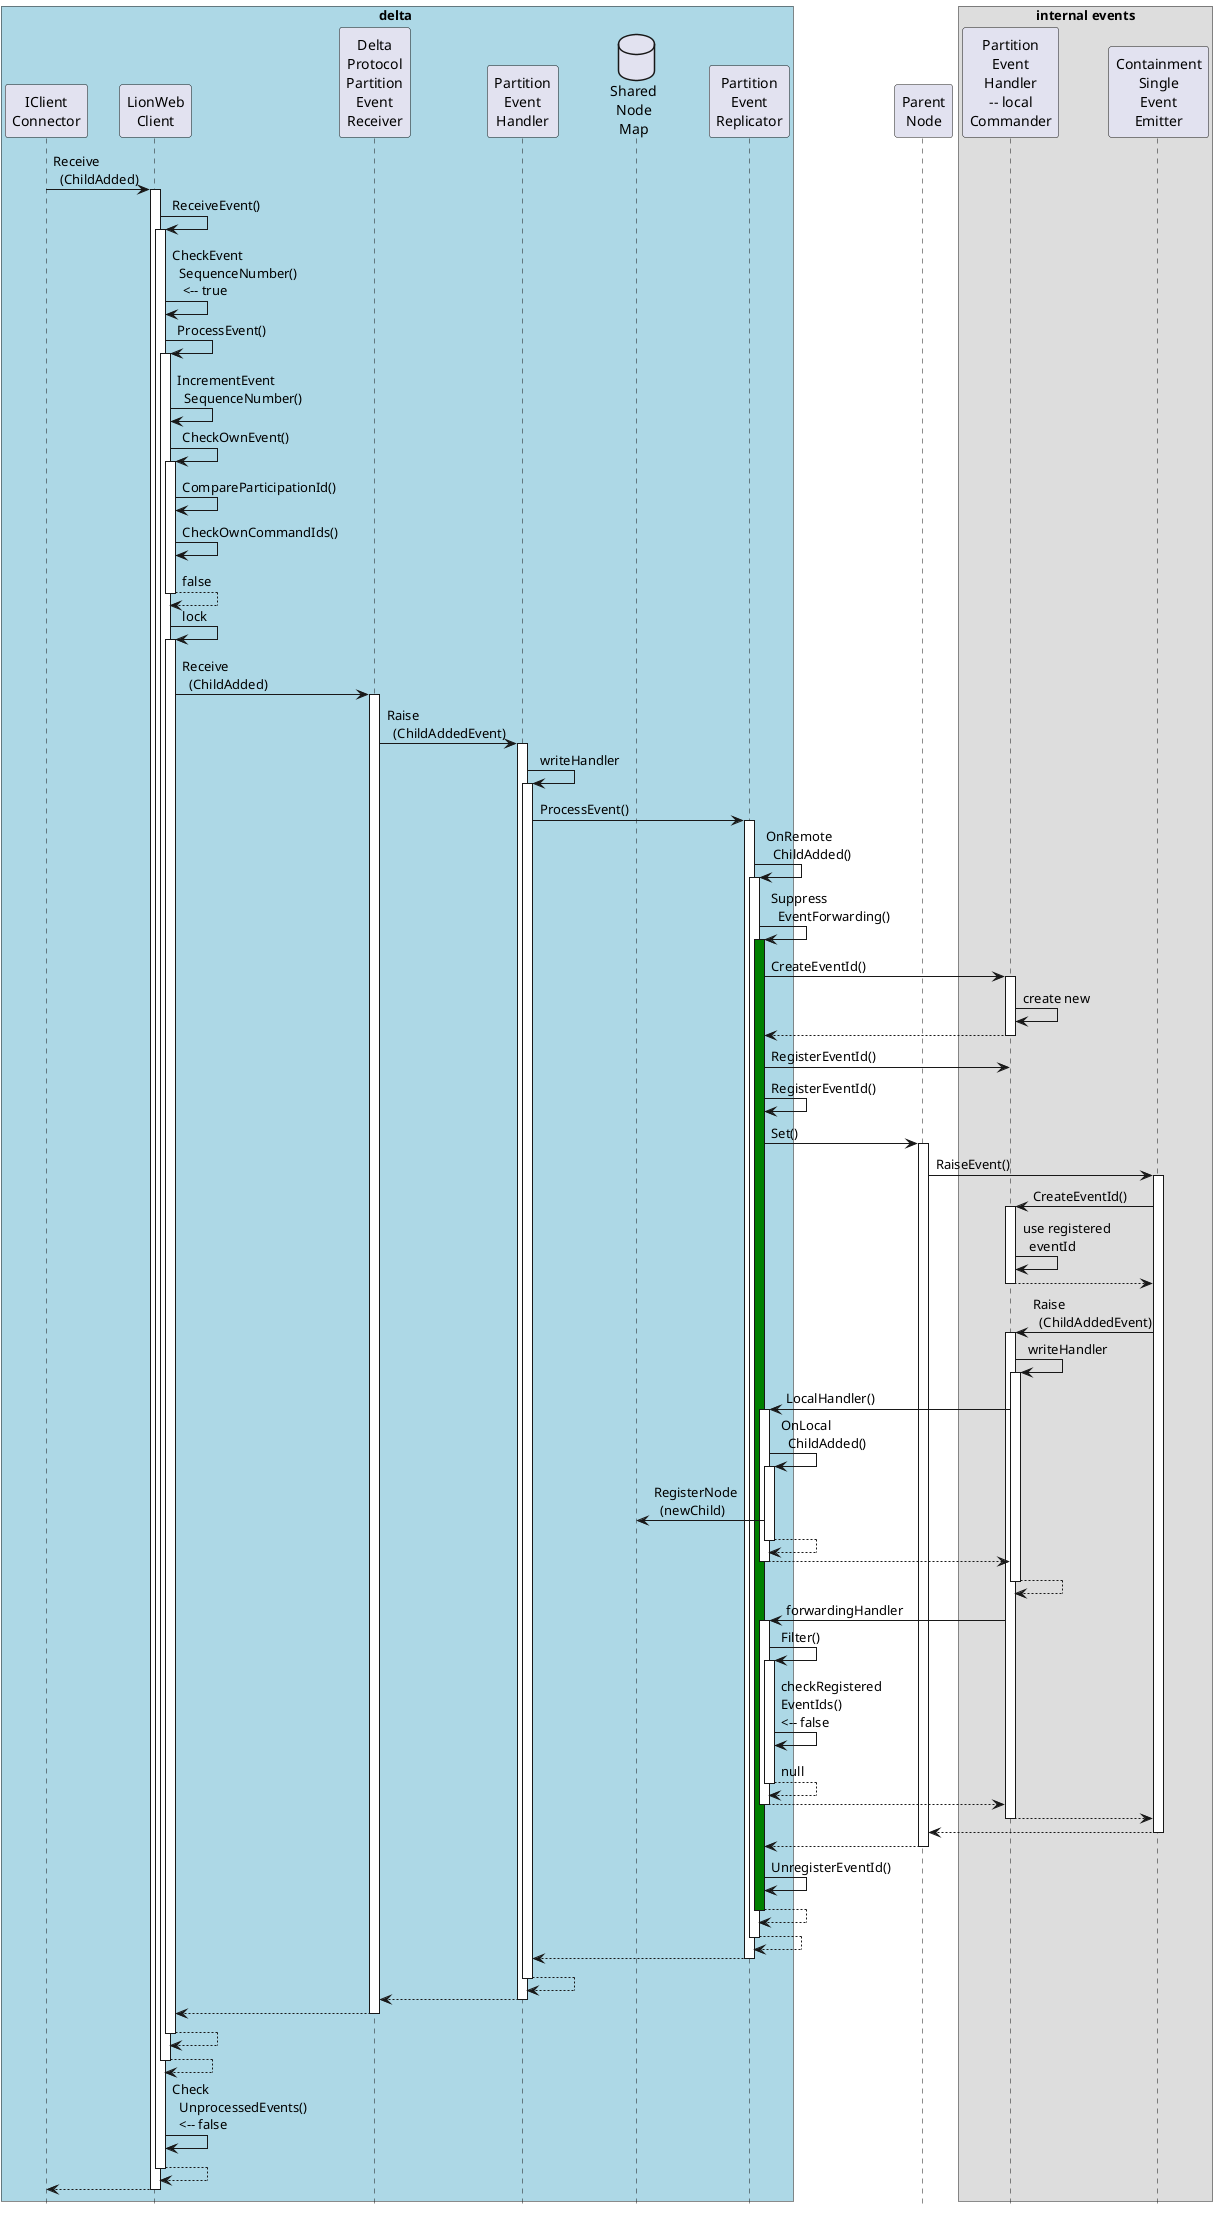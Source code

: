 @startuml
hide footbox

box delta #lightblue
    participant "IClient\nConnector" as connector
    participant "LionWeb\nClient" as client
    participant "Delta\nProtocol\nPartition\nEvent\nReceiver" as receiver
    participant "Partition\nEvent\nHandler" as eventHandler
    database "Shared\nNode\nMap" as sharedNodeMap
    participant "Partition\nEvent\nReplicator" as replicator
end box

participant "Parent\nNode" as localParent

box internal events
    participant "Partition\nEvent\nHandler\n-- local\nCommander" as localCommander
    participant "Containment\nSingle\nEvent\nEmitter" as emitter
end box

connector -> client ++: Receive\n  (ChildAdded)
    client -> client ++: ReceiveEvent()
        client -> client: CheckEvent\n  SequenceNumber()\n   <-- true
        client -> client ++: ProcessEvent()
            client -> client: IncrementEvent\n  SequenceNumber()
            client -> client ++: CheckOwnEvent()
                client -> client: CompareParticipationId()
                client -> client: CheckOwnCommandIds()
            return false
            client -> client ++: lock
                client -> receiver ++: Receive\n  (ChildAdded)
                    receiver -> eventHandler ++: Raise\n  (ChildAddedEvent)
                        eventHandler -> eventHandler ++: writeHandler
                            eventHandler -> replicator ++: ProcessEvent()
                                replicator -> replicator ++: OnRemote\n  ChildAdded()
                                    replicator -> replicator ++ #green: Suppress\n  EventForwarding()
                                        replicator -> localCommander ++: CreateEventId()
                                            localCommander -> localCommander: create new
                                        return
                                        replicator -> localCommander: RegisterEventId()
                                        replicator -> replicator: RegisterEventId() 
                                        replicator -> localParent ++: Set()
                                            localParent -> emitter ++: RaiseEvent()
                                                emitter -> localCommander ++: CreateEventId()
                                                    localCommander -> localCommander: use registered\n  eventId
                                                return
                                                emitter -> localCommander ++: Raise\n  (ChildAddedEvent)
                                                    localCommander -> localCommander ++: writeHandler
                                                        localCommander -> replicator ++: LocalHandler()
                                                            replicator -> replicator ++: OnLocal\n  ChildAdded()
                                                                replicator -> sharedNodeMap: RegisterNode\n  (newChild)
                                                                ' receiver: OnPartitionAdded()
                                                            return
                                                        return
                                                    return
                                                    localCommander -> replicator ++: forwardingHandler
                                                        replicator -> replicator ++: Filter()
                                                            replicator -> replicator: checkRegistered\nEventIds()\n<-- false
                                                        return null
                                                    return
                                                return
                                            return
                                        return
                                        replicator -> replicator: UnregisterEventId()
                                    return
                                return
                            return
                        return
                    return
                return
            return
        return
        client -> client: Check\n  UnprocessedEvents()\n  <-- false
    return
return

@enduml